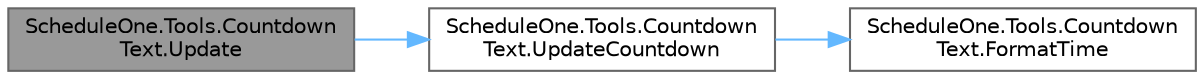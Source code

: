 digraph "ScheduleOne.Tools.CountdownText.Update"
{
 // LATEX_PDF_SIZE
  bgcolor="transparent";
  edge [fontname=Helvetica,fontsize=10,labelfontname=Helvetica,labelfontsize=10];
  node [fontname=Helvetica,fontsize=10,shape=box,height=0.2,width=0.4];
  rankdir="LR";
  Node1 [id="Node000001",label="ScheduleOne.Tools.Countdown\lText.Update",height=0.2,width=0.4,color="gray40", fillcolor="grey60", style="filled", fontcolor="black",tooltip=" "];
  Node1 -> Node2 [id="edge1_Node000001_Node000002",color="steelblue1",style="solid",tooltip=" "];
  Node2 [id="Node000002",label="ScheduleOne.Tools.Countdown\lText.UpdateCountdown",height=0.2,width=0.4,color="grey40", fillcolor="white", style="filled",URL="$class_schedule_one_1_1_tools_1_1_countdown_text.html#ab0858eaf6a06fb60e9947a8c049046e2",tooltip=" "];
  Node2 -> Node3 [id="edge2_Node000002_Node000003",color="steelblue1",style="solid",tooltip=" "];
  Node3 [id="Node000003",label="ScheduleOne.Tools.Countdown\lText.FormatTime",height=0.2,width=0.4,color="grey40", fillcolor="white", style="filled",URL="$class_schedule_one_1_1_tools_1_1_countdown_text.html#a786cbc4c2ebbd189d2008e178256cd25",tooltip=" "];
}
